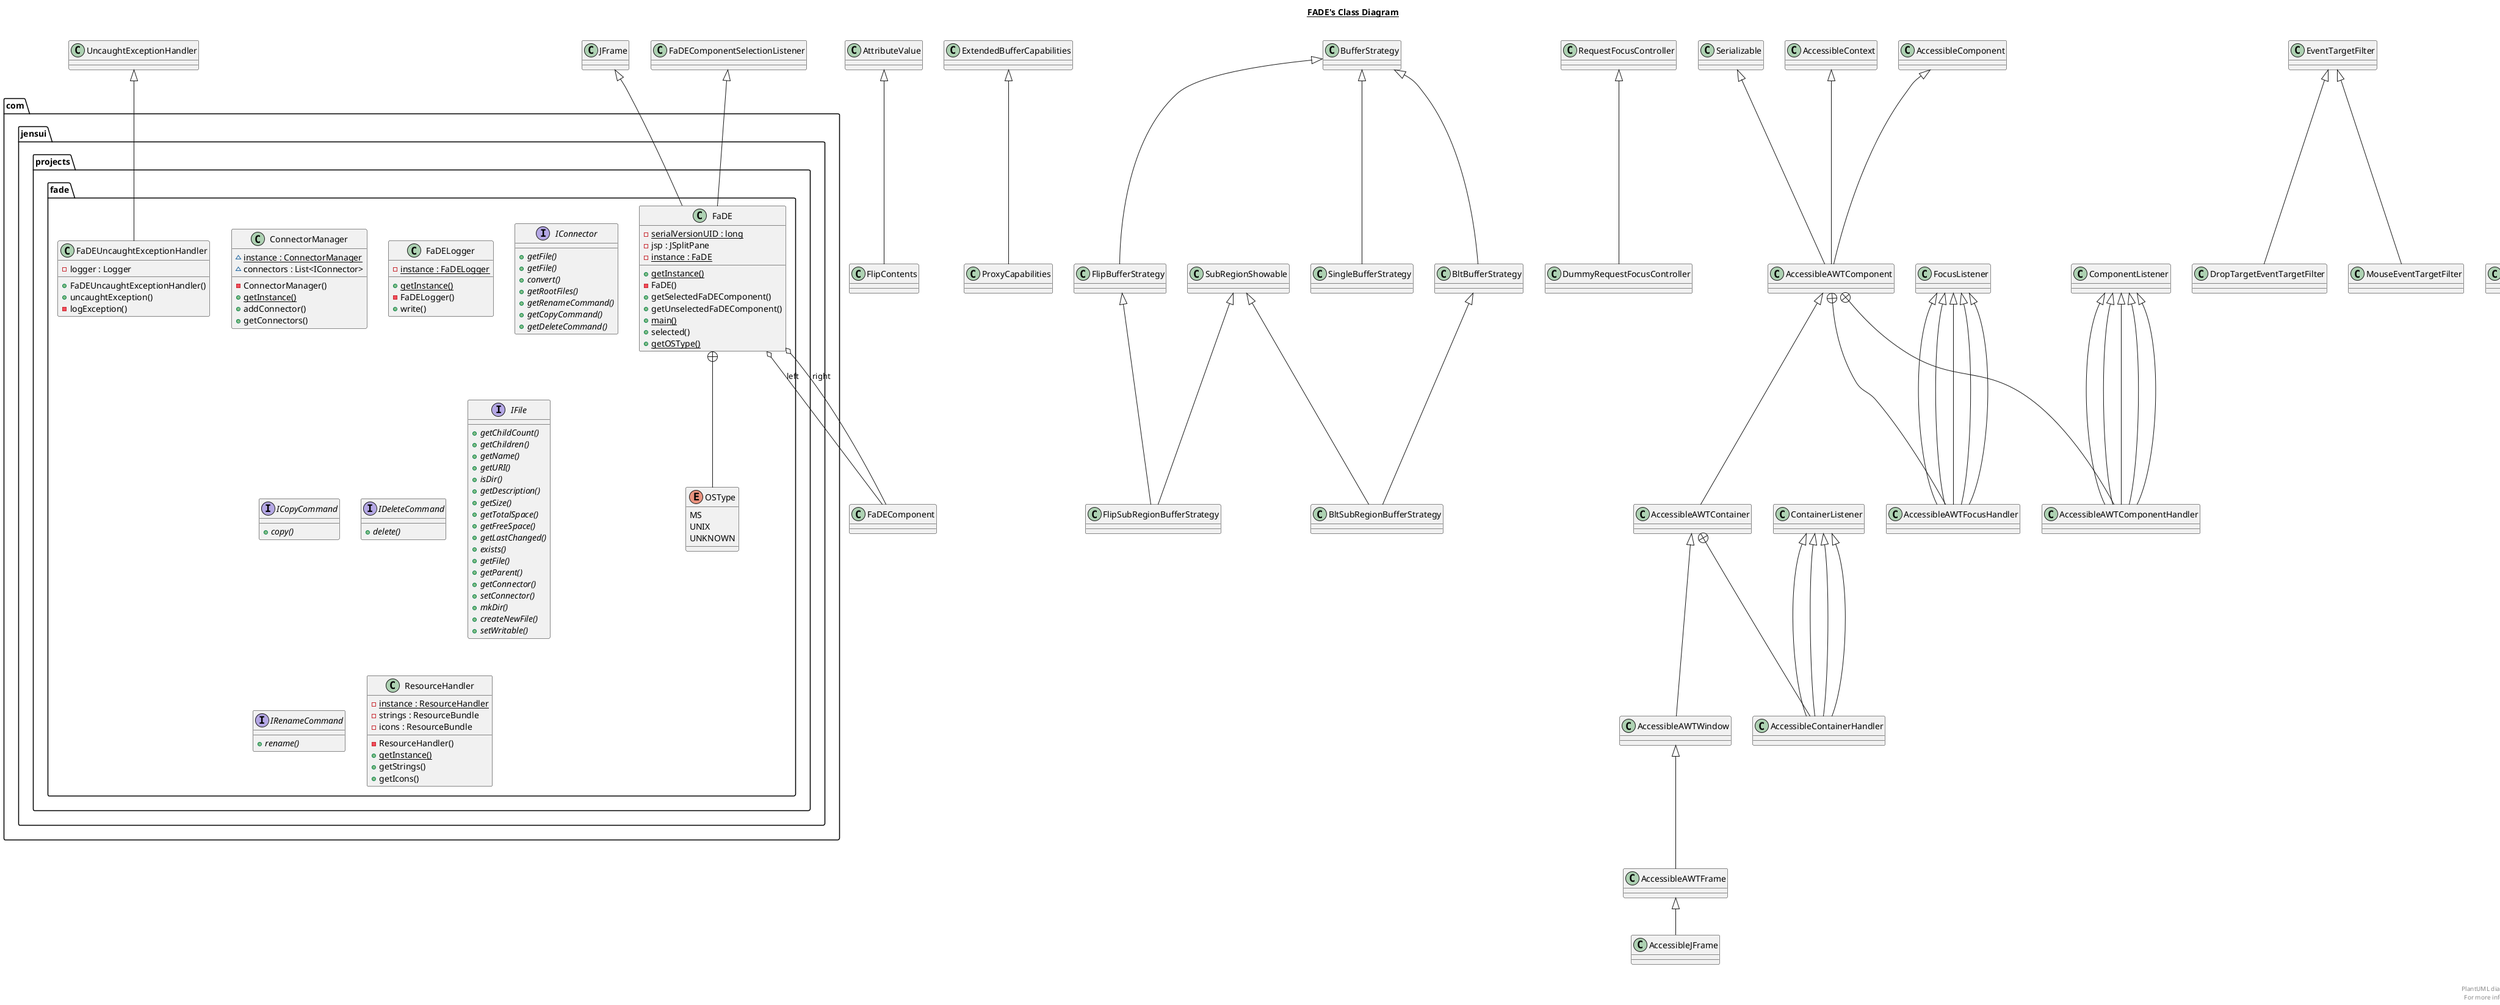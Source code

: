 @startuml

title __FADE's Class Diagram__\n

  package com.jensui.projects.fade {
    class ConnectorManager {
        {static} ~ instance : ConnectorManager
        ~ connectors : List<IConnector>
        - ConnectorManager()
        {static} + getInstance()
        + addConnector()
        + getConnectors()
    }
  }
  

  package com.jensui.projects.fade {
    class FaDE {
        {static} - serialVersionUID : long
        - jsp : JSplitPane
        {static} - instance : FaDE
        {static} + getInstance()
        - FaDE()
        + getSelectedFaDEComponent()
        + getUnselectedFaDEComponent()
        {static} + main()
        + selected()
        {static} + getOSType()
    }
  }
  

  package com.jensui.projects.fade {
    enum OSType {
      MS
      UNIX
      UNKNOWN
    }
  }
  

  package com.jensui.projects.fade {
    class FaDELogger {
        {static} - instance : FaDELogger
        {static} + getInstance()
        - FaDELogger()
        + write()
    }
  }
  

  package com.jensui.projects.fade {
    class FaDEUncaughtExceptionHandler {
        - logger : Logger
        + FaDEUncaughtExceptionHandler()
        + uncaughtException()
        - logException()
    }
  }
  

  package com.jensui.projects.fade {
    interface IConnector {
        {abstract} + getFile()
        {abstract} + getFile()
        {abstract} + convert()
        {abstract} + getRootFiles()
        {abstract} + getRenameCommand()
        {abstract} + getCopyCommand()
        {abstract} + getDeleteCommand()
    }
  }
  

  package com.jensui.projects.fade {
    interface ICopyCommand {
        {abstract} + copy()
    }
  }
  

  package com.jensui.projects.fade {
    interface IDeleteCommand {
        {abstract} + delete()
    }
  }
  

  package com.jensui.projects.fade {
    interface IFile {
        {abstract} + getChildCount()
        {abstract} + getChildren()
        {abstract} + getName()
        {abstract} + getURI()
        {abstract} + isDir()
        {abstract} + getDescription()
        {abstract} + getSize()
        {abstract} + getTotalSpace()
        {abstract} + getFreeSpace()
        {abstract} + getLastChanged()
        {abstract} + exists()
        {abstract} + getFile()
        {abstract} + getParent()
        {abstract} + getConnector()
        {abstract} + setConnector()
        {abstract} + mkDir()
        {abstract} + createNewFile()
        {abstract} + setWritable()
    }
  }
  

  package com.jensui.projects.fade {
    interface IRenameCommand {
        {abstract} + rename()
    }
  }
  

  package com.jensui.projects.fade {
    class ResourceHandler {
        {static} - instance : ResourceHandler
        - strings : ResourceBundle
        - icons : ResourceBundle
        - ResourceHandler()
        {static} + getInstance()
        + getStrings()
        + getIcons()
    }
  }
  

  FaDE -up-|> FaDEComponentSelectionListener
  FaDE -up-|> JFrame
  FaDE o-- FaDEComponent : left
  FaDE o-- FaDEComponent : right
  FaDE +-down- OSType
  AccessibleJFrame -up-|> AccessibleAWTFrame
  AccessibleContainerHandler -up-|> ContainerListener
  AccessibleAWTFocusHandler -up-|> FocusListener
  AccessibleAWTComponentHandler -up-|> ComponentListener
  AccessibleAWTFrame -up-|> AccessibleAWTWindow
  AccessibleContainerHandler -up-|> ContainerListener
  AccessibleAWTFocusHandler -up-|> FocusListener
  AccessibleAWTComponentHandler -up-|> ComponentListener
  AccessibleAWTWindow -up-|> AccessibleAWTContainer
  AccessibleContainerHandler -up-|> ContainerListener
  AccessibleAWTFocusHandler -up-|> FocusListener
  AccessibleAWTComponentHandler -up-|> ComponentListener
  WindowDisposerRecord -up-|> DisposerRecord
  AccessibleAWTContainer -up-|> AccessibleAWTComponent
  AccessibleAWTContainer +-down- AccessibleContainerHandler
  AccessibleContainerHandler -up-|> ContainerListener
  AccessibleAWTFocusHandler -up-|> FocusListener
  AccessibleAWTComponentHandler -up-|> ComponentListener
  WakingRunnable -up-|> Runnable
  DropTargetEventTargetFilter -up-|> EventTargetFilter
  MouseEventTargetFilter -up-|> EventTargetFilter
  AccessibleAWTComponent -up-|> Serializable
  AccessibleAWTComponent -up-|> AccessibleComponent
  AccessibleAWTComponent -up-|> AccessibleContext
  AccessibleAWTComponent +-down- AccessibleAWTFocusHandler
  AccessibleAWTComponent +-down- AccessibleAWTComponentHandler
  AccessibleAWTFocusHandler -up-|> FocusListener
  AccessibleAWTComponentHandler -up-|> ComponentListener
  DummyRequestFocusController -up-|> RequestFocusController
  SingleBufferStrategy -up-|> BufferStrategy
  BltSubRegionBufferStrategy -up-|> SubRegionShowable
  BltSubRegionBufferStrategy -up-|> BltBufferStrategy
  FlipSubRegionBufferStrategy -up-|> SubRegionShowable
  FlipSubRegionBufferStrategy -up-|> FlipBufferStrategy
  BltBufferStrategy -up-|> BufferStrategy
  FlipBufferStrategy -up-|> BufferStrategy
  ProxyCapabilities -up-|> ExtendedBufferCapabilities
  FlipContents -up-|> AttributeValue
  FaDEUncaughtExceptionHandler -up-|> UncaughtExceptionHandler


right footer


PlantUML diagram generated by SketchIt! (https://bitbucket.org/pmesmeur/sketch.it)
For more information about this tool, please contact philippe.mesmeur@gmail.com
endfooter

@enduml
